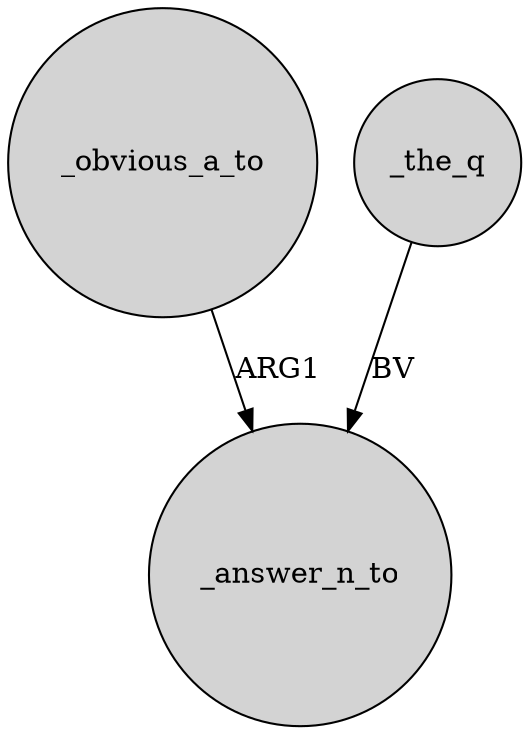 digraph {
	node [shape=circle style=filled]
	_obvious_a_to -> _answer_n_to [label=ARG1]
	_the_q -> _answer_n_to [label=BV]
}
